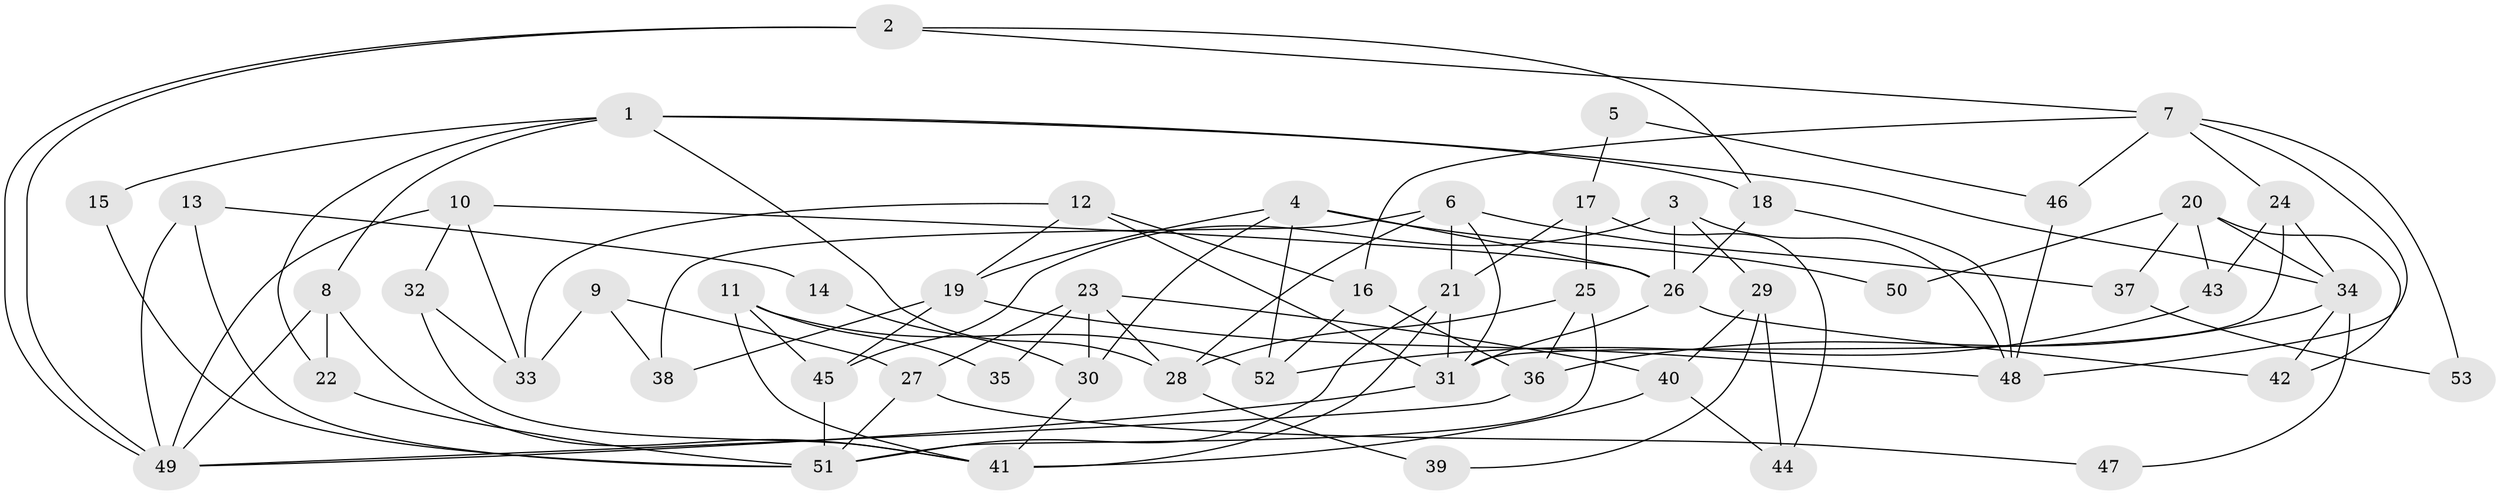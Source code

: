 // coarse degree distribution, {8: 0.06060606060606061, 3: 0.18181818181818182, 6: 0.21212121212121213, 9: 0.06060606060606061, 2: 0.15151515151515152, 7: 0.12121212121212122, 5: 0.06060606060606061, 4: 0.15151515151515152}
// Generated by graph-tools (version 1.1) at 2025/52/02/27/25 19:52:06]
// undirected, 53 vertices, 106 edges
graph export_dot {
graph [start="1"]
  node [color=gray90,style=filled];
  1;
  2;
  3;
  4;
  5;
  6;
  7;
  8;
  9;
  10;
  11;
  12;
  13;
  14;
  15;
  16;
  17;
  18;
  19;
  20;
  21;
  22;
  23;
  24;
  25;
  26;
  27;
  28;
  29;
  30;
  31;
  32;
  33;
  34;
  35;
  36;
  37;
  38;
  39;
  40;
  41;
  42;
  43;
  44;
  45;
  46;
  47;
  48;
  49;
  50;
  51;
  52;
  53;
  1 -- 22;
  1 -- 18;
  1 -- 8;
  1 -- 15;
  1 -- 28;
  1 -- 34;
  2 -- 7;
  2 -- 49;
  2 -- 49;
  2 -- 18;
  3 -- 26;
  3 -- 48;
  3 -- 29;
  3 -- 45;
  4 -- 26;
  4 -- 19;
  4 -- 30;
  4 -- 50;
  4 -- 52;
  5 -- 17;
  5 -- 46;
  6 -- 28;
  6 -- 31;
  6 -- 21;
  6 -- 37;
  6 -- 38;
  7 -- 24;
  7 -- 16;
  7 -- 46;
  7 -- 48;
  7 -- 53;
  8 -- 49;
  8 -- 22;
  8 -- 41;
  9 -- 27;
  9 -- 38;
  9 -- 33;
  10 -- 49;
  10 -- 32;
  10 -- 26;
  10 -- 33;
  11 -- 52;
  11 -- 41;
  11 -- 35;
  11 -- 45;
  12 -- 33;
  12 -- 19;
  12 -- 16;
  12 -- 31;
  13 -- 51;
  13 -- 49;
  13 -- 14;
  14 -- 30;
  15 -- 51;
  16 -- 36;
  16 -- 52;
  17 -- 25;
  17 -- 44;
  17 -- 21;
  18 -- 26;
  18 -- 48;
  19 -- 45;
  19 -- 48;
  19 -- 38;
  20 -- 42;
  20 -- 43;
  20 -- 34;
  20 -- 37;
  20 -- 50;
  21 -- 31;
  21 -- 41;
  21 -- 51;
  22 -- 51;
  23 -- 28;
  23 -- 30;
  23 -- 27;
  23 -- 35;
  23 -- 40;
  24 -- 31;
  24 -- 34;
  24 -- 43;
  25 -- 51;
  25 -- 36;
  25 -- 28;
  26 -- 31;
  26 -- 42;
  27 -- 51;
  27 -- 47;
  28 -- 39;
  29 -- 40;
  29 -- 39;
  29 -- 44;
  30 -- 41;
  31 -- 49;
  32 -- 41;
  32 -- 33;
  34 -- 36;
  34 -- 42;
  34 -- 47;
  36 -- 49;
  37 -- 53;
  40 -- 41;
  40 -- 44;
  43 -- 52;
  45 -- 51;
  46 -- 48;
}
